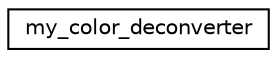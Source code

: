 digraph "Graphical Class Hierarchy"
{
  edge [fontname="Helvetica",fontsize="10",labelfontname="Helvetica",labelfontsize="10"];
  node [fontname="Helvetica",fontsize="10",shape=record];
  rankdir="LR";
  Node1 [label="my_color_deconverter",height=0.2,width=0.4,color="black", fillcolor="white", style="filled",URL="$structmy__color__deconverter.html"];
}
